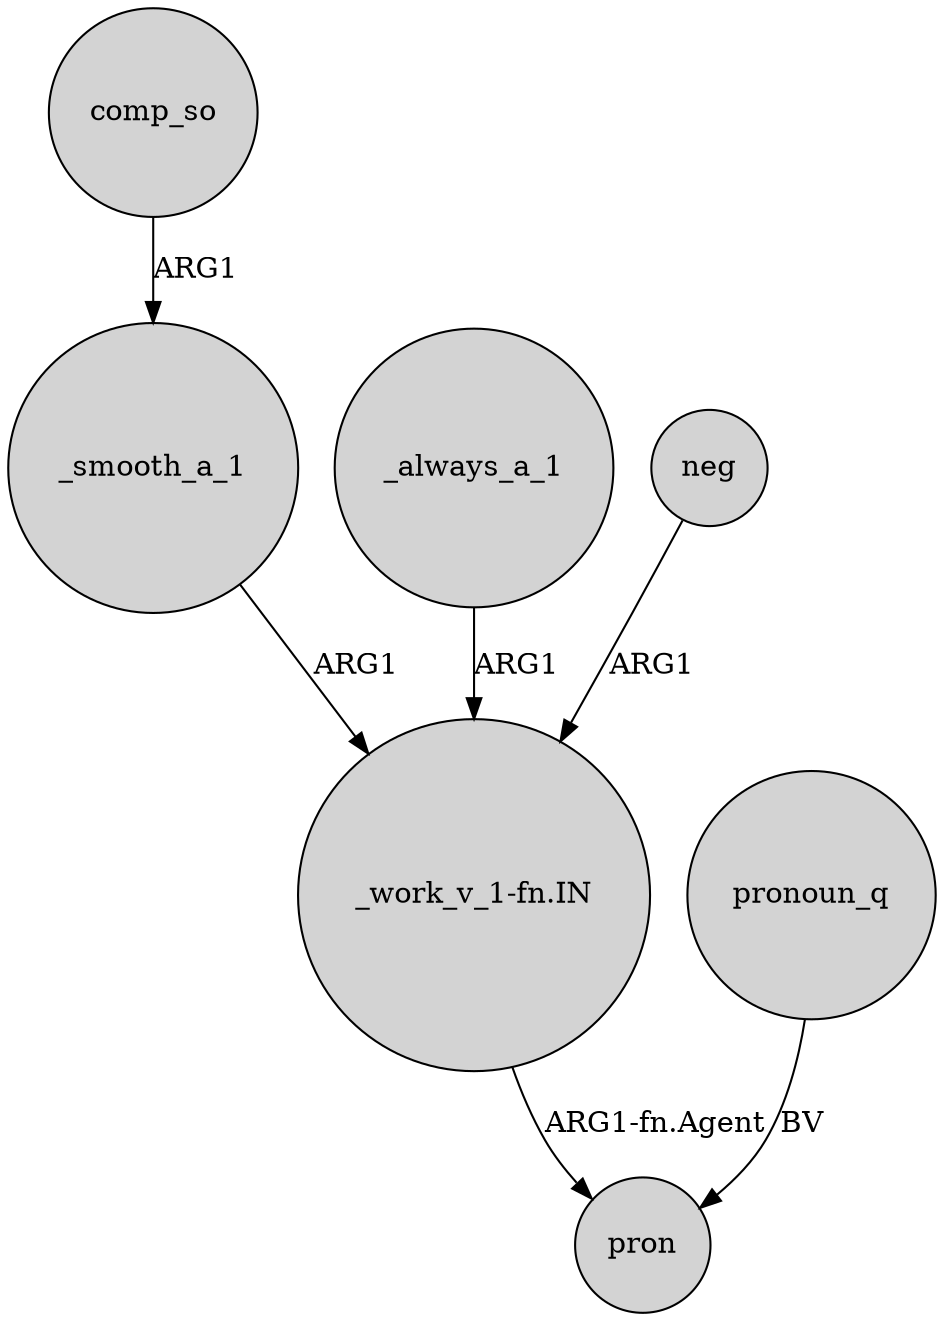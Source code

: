 digraph {
	node [shape=circle style=filled]
	comp_so -> _smooth_a_1 [label=ARG1]
	"_work_v_1-fn.IN" -> pron [label="ARG1-fn.Agent"]
	_always_a_1 -> "_work_v_1-fn.IN" [label=ARG1]
	neg -> "_work_v_1-fn.IN" [label=ARG1]
	_smooth_a_1 -> "_work_v_1-fn.IN" [label=ARG1]
	pronoun_q -> pron [label=BV]
}
